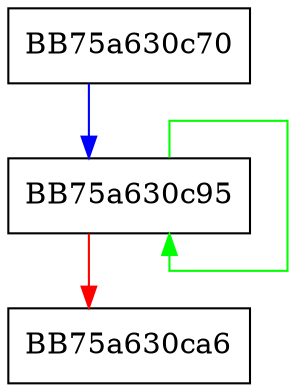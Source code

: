 digraph SSE_psubd {
  node [shape="box"];
  graph [splines=ortho];
  BB75a630c70 -> BB75a630c95 [color="blue"];
  BB75a630c95 -> BB75a630c95 [color="green"];
  BB75a630c95 -> BB75a630ca6 [color="red"];
}